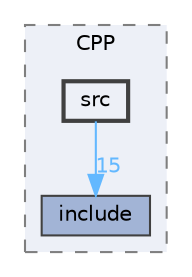 digraph "/home/vszabolcs/OOP/OptiSim/CPP/src"
{
 // LATEX_PDF_SIZE
  bgcolor="transparent";
  edge [fontname=Helvetica,fontsize=10,labelfontname=Helvetica,labelfontsize=10];
  node [fontname=Helvetica,fontsize=10,shape=box,height=0.2,width=0.4];
  compound=true
  subgraph clusterdir_cb94a17e0917fc6a76d5c4f83d8991cc {
    graph [ bgcolor="#edf0f7", pencolor="grey50", label="CPP", fontname=Helvetica,fontsize=10 style="filled,dashed", URL="dir_cb94a17e0917fc6a76d5c4f83d8991cc.html",tooltip=""]
  dir_91f9f4254b409a27d09d6185f7318857 [label="include", fillcolor="#a2b4d6", color="grey25", style="filled", URL="dir_91f9f4254b409a27d09d6185f7318857.html",tooltip=""];
  dir_94cc6edd51b6936618db17b60536c06b [label="src", fillcolor="#edf0f7", color="grey25", style="filled,bold", URL="dir_94cc6edd51b6936618db17b60536c06b.html",tooltip=""];
  }
  dir_94cc6edd51b6936618db17b60536c06b->dir_91f9f4254b409a27d09d6185f7318857 [headlabel="15", labeldistance=1.5 headhref="dir_000005_000002.html" href="dir_000005_000002.html" color="steelblue1" fontcolor="steelblue1"];
}
